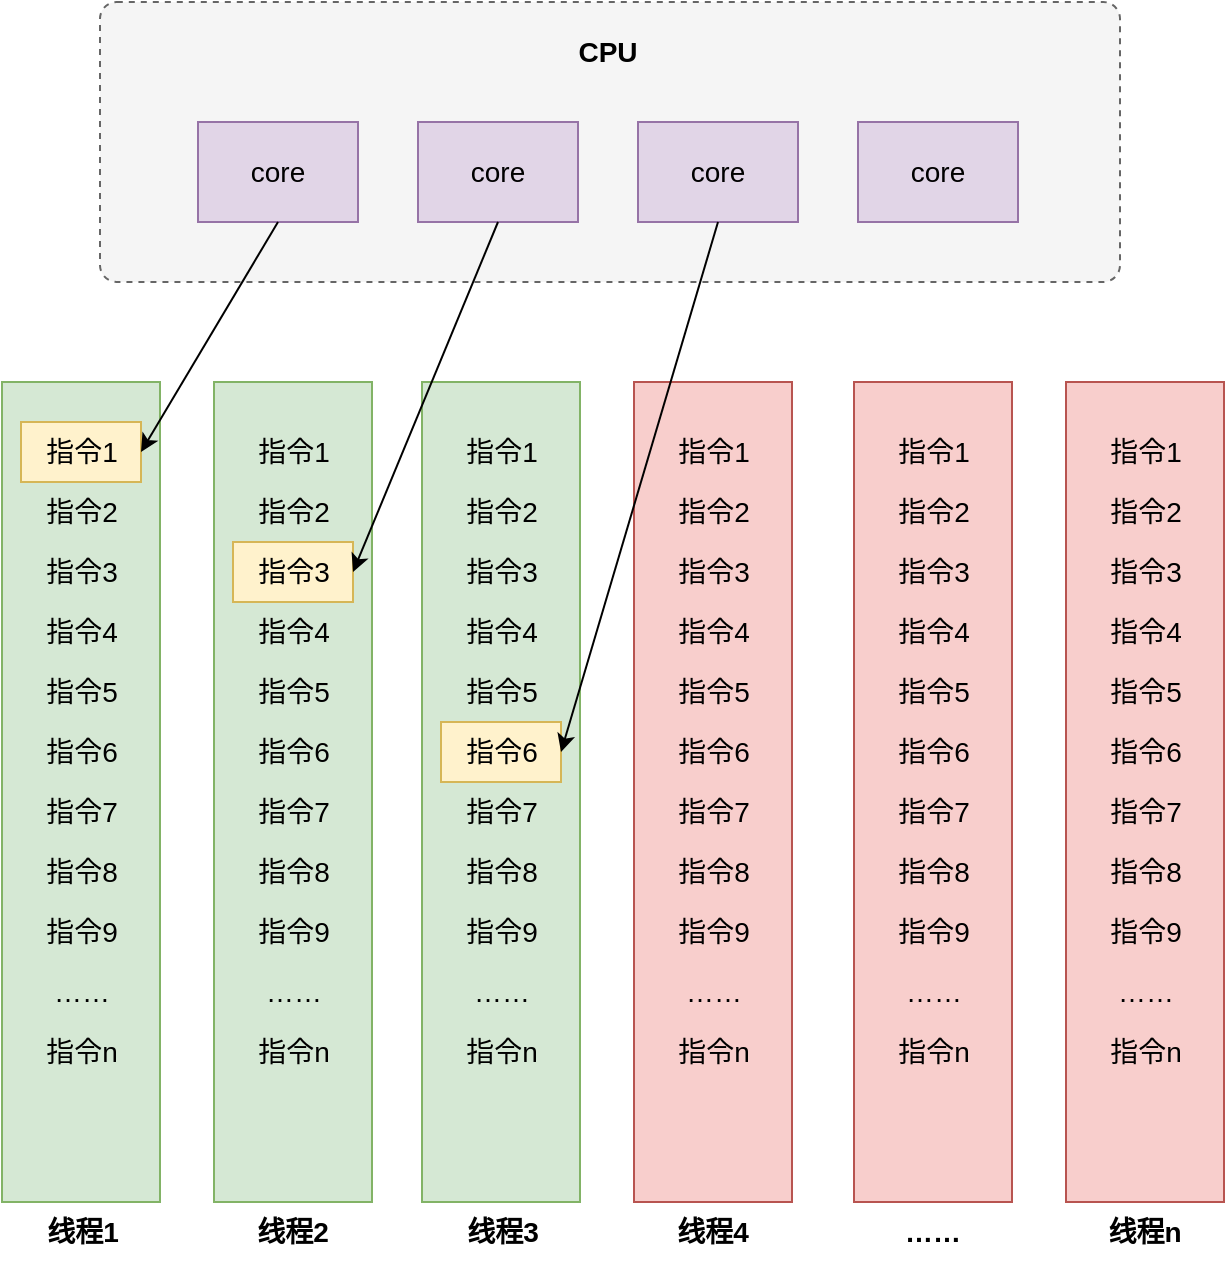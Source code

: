 <mxfile version="20.1.3" type="github">
  <diagram id="yHg9e6FnaKHltq3A6-f5" name="第 1 页">
    <mxGraphModel dx="1305" dy="781" grid="1" gridSize="10" guides="1" tooltips="1" connect="1" arrows="1" fold="1" page="1" pageScale="1" pageWidth="827" pageHeight="1169" math="0" shadow="0">
      <root>
        <mxCell id="0" />
        <mxCell id="1" parent="0" />
        <mxCell id="qmxdAk4o4CNsmubfr80v-1" value="" style="rounded=1;whiteSpace=wrap;html=1;dashed=1;arcSize=6;fillColor=#f5f5f5;fontColor=#333333;strokeColor=#666666;strokeWidth=1;" vertex="1" parent="1">
          <mxGeometry x="159" y="140" width="510" height="140" as="geometry" />
        </mxCell>
        <mxCell id="qmxdAk4o4CNsmubfr80v-2" value="&lt;font style=&quot;font-size: 14px;&quot;&gt;core&lt;/font&gt;" style="rounded=0;whiteSpace=wrap;html=1;fillColor=#e1d5e7;strokeColor=#9673a6;" vertex="1" parent="1">
          <mxGeometry x="208" y="200" width="80" height="50" as="geometry" />
        </mxCell>
        <mxCell id="qmxdAk4o4CNsmubfr80v-3" value="&lt;font style=&quot;font-size: 14px;&quot;&gt;core&lt;/font&gt;" style="rounded=0;whiteSpace=wrap;html=1;fillColor=#e1d5e7;strokeColor=#9673a6;" vertex="1" parent="1">
          <mxGeometry x="318" y="200" width="80" height="50" as="geometry" />
        </mxCell>
        <mxCell id="qmxdAk4o4CNsmubfr80v-4" value="&lt;font style=&quot;font-size: 14px;&quot;&gt;core&lt;/font&gt;" style="rounded=0;whiteSpace=wrap;html=1;fillColor=#e1d5e7;strokeColor=#9673a6;" vertex="1" parent="1">
          <mxGeometry x="428" y="200" width="80" height="50" as="geometry" />
        </mxCell>
        <mxCell id="qmxdAk4o4CNsmubfr80v-5" value="&lt;font style=&quot;font-size: 14px;&quot;&gt;core&lt;/font&gt;" style="rounded=0;whiteSpace=wrap;html=1;fillColor=#e1d5e7;strokeColor=#9673a6;" vertex="1" parent="1">
          <mxGeometry x="538" y="200" width="80" height="50" as="geometry" />
        </mxCell>
        <mxCell id="qmxdAk4o4CNsmubfr80v-6" value="CPU" style="text;html=1;strokeColor=none;fillColor=none;align=center;verticalAlign=middle;whiteSpace=wrap;rounded=0;fontSize=14;fontStyle=1" vertex="1" parent="1">
          <mxGeometry x="383" y="150" width="60" height="30" as="geometry" />
        </mxCell>
        <mxCell id="qmxdAk4o4CNsmubfr80v-7" value="" style="rounded=0;whiteSpace=wrap;html=1;fontSize=14;fillColor=#d5e8d4;strokeColor=#82b366;" vertex="1" parent="1">
          <mxGeometry x="110" y="330" width="79" height="410" as="geometry" />
        </mxCell>
        <mxCell id="qmxdAk4o4CNsmubfr80v-8" value="指令1" style="text;html=1;strokeColor=#d6b656;fillColor=#fff2cc;align=center;verticalAlign=middle;whiteSpace=wrap;rounded=0;fontSize=14;" vertex="1" parent="1">
          <mxGeometry x="119.5" y="350" width="60" height="30" as="geometry" />
        </mxCell>
        <mxCell id="qmxdAk4o4CNsmubfr80v-9" value="指令2" style="text;html=1;strokeColor=none;fillColor=none;align=center;verticalAlign=middle;whiteSpace=wrap;rounded=0;fontSize=14;" vertex="1" parent="1">
          <mxGeometry x="119.5" y="380" width="60" height="30" as="geometry" />
        </mxCell>
        <mxCell id="qmxdAk4o4CNsmubfr80v-10" value="指令3" style="text;html=1;strokeColor=none;fillColor=none;align=center;verticalAlign=middle;whiteSpace=wrap;rounded=0;fontSize=14;" vertex="1" parent="1">
          <mxGeometry x="119.5" y="410" width="60" height="30" as="geometry" />
        </mxCell>
        <mxCell id="qmxdAk4o4CNsmubfr80v-11" value="指令4" style="text;html=1;strokeColor=none;fillColor=none;align=center;verticalAlign=middle;whiteSpace=wrap;rounded=0;fontSize=14;" vertex="1" parent="1">
          <mxGeometry x="119.5" y="440" width="60" height="30" as="geometry" />
        </mxCell>
        <mxCell id="qmxdAk4o4CNsmubfr80v-12" value="指令5" style="text;html=1;strokeColor=none;fillColor=none;align=center;verticalAlign=middle;whiteSpace=wrap;rounded=0;fontSize=14;" vertex="1" parent="1">
          <mxGeometry x="119.5" y="470" width="60" height="30" as="geometry" />
        </mxCell>
        <mxCell id="qmxdAk4o4CNsmubfr80v-13" value="指令6" style="text;html=1;strokeColor=none;fillColor=none;align=center;verticalAlign=middle;whiteSpace=wrap;rounded=0;fontSize=14;" vertex="1" parent="1">
          <mxGeometry x="119.5" y="500" width="60" height="30" as="geometry" />
        </mxCell>
        <mxCell id="qmxdAk4o4CNsmubfr80v-14" value="指令7" style="text;html=1;strokeColor=none;fillColor=none;align=center;verticalAlign=middle;whiteSpace=wrap;rounded=0;fontSize=14;" vertex="1" parent="1">
          <mxGeometry x="119.5" y="530" width="60" height="30" as="geometry" />
        </mxCell>
        <mxCell id="qmxdAk4o4CNsmubfr80v-15" value="指令8" style="text;html=1;strokeColor=none;fillColor=none;align=center;verticalAlign=middle;whiteSpace=wrap;rounded=0;fontSize=14;" vertex="1" parent="1">
          <mxGeometry x="119.5" y="560" width="60" height="30" as="geometry" />
        </mxCell>
        <mxCell id="qmxdAk4o4CNsmubfr80v-16" value="指令9" style="text;html=1;strokeColor=none;fillColor=none;align=center;verticalAlign=middle;whiteSpace=wrap;rounded=0;fontSize=14;" vertex="1" parent="1">
          <mxGeometry x="119.5" y="590" width="60" height="30" as="geometry" />
        </mxCell>
        <mxCell id="qmxdAk4o4CNsmubfr80v-17" value="……" style="text;html=1;strokeColor=none;fillColor=none;align=center;verticalAlign=middle;whiteSpace=wrap;rounded=0;fontSize=14;" vertex="1" parent="1">
          <mxGeometry x="119.5" y="620" width="60" height="30" as="geometry" />
        </mxCell>
        <mxCell id="qmxdAk4o4CNsmubfr80v-18" value="指令n" style="text;html=1;strokeColor=none;fillColor=none;align=center;verticalAlign=middle;whiteSpace=wrap;rounded=0;fontSize=14;" vertex="1" parent="1">
          <mxGeometry x="119.5" y="650" width="60" height="30" as="geometry" />
        </mxCell>
        <mxCell id="qmxdAk4o4CNsmubfr80v-19" value="" style="rounded=0;whiteSpace=wrap;html=1;fontSize=14;fillColor=#d5e8d4;strokeColor=#82b366;" vertex="1" parent="1">
          <mxGeometry x="216" y="330" width="79" height="410" as="geometry" />
        </mxCell>
        <mxCell id="qmxdAk4o4CNsmubfr80v-20" value="指令1" style="text;html=1;strokeColor=none;fillColor=none;align=center;verticalAlign=middle;whiteSpace=wrap;rounded=0;fontSize=14;" vertex="1" parent="1">
          <mxGeometry x="225.5" y="350" width="60" height="30" as="geometry" />
        </mxCell>
        <mxCell id="qmxdAk4o4CNsmubfr80v-21" value="指令2" style="text;html=1;strokeColor=none;fillColor=none;align=center;verticalAlign=middle;whiteSpace=wrap;rounded=0;fontSize=14;" vertex="1" parent="1">
          <mxGeometry x="225.5" y="380" width="60" height="30" as="geometry" />
        </mxCell>
        <mxCell id="qmxdAk4o4CNsmubfr80v-22" value="指令3" style="text;html=1;strokeColor=#d6b656;fillColor=#fff2cc;align=center;verticalAlign=middle;whiteSpace=wrap;rounded=0;fontSize=14;" vertex="1" parent="1">
          <mxGeometry x="225.5" y="410" width="60" height="30" as="geometry" />
        </mxCell>
        <mxCell id="qmxdAk4o4CNsmubfr80v-23" value="指令4" style="text;html=1;strokeColor=none;fillColor=none;align=center;verticalAlign=middle;whiteSpace=wrap;rounded=0;fontSize=14;" vertex="1" parent="1">
          <mxGeometry x="225.5" y="440" width="60" height="30" as="geometry" />
        </mxCell>
        <mxCell id="qmxdAk4o4CNsmubfr80v-24" value="指令5" style="text;html=1;strokeColor=none;fillColor=none;align=center;verticalAlign=middle;whiteSpace=wrap;rounded=0;fontSize=14;" vertex="1" parent="1">
          <mxGeometry x="225.5" y="470" width="60" height="30" as="geometry" />
        </mxCell>
        <mxCell id="qmxdAk4o4CNsmubfr80v-25" value="指令6" style="text;html=1;strokeColor=none;fillColor=none;align=center;verticalAlign=middle;whiteSpace=wrap;rounded=0;fontSize=14;" vertex="1" parent="1">
          <mxGeometry x="225.5" y="500" width="60" height="30" as="geometry" />
        </mxCell>
        <mxCell id="qmxdAk4o4CNsmubfr80v-26" value="指令7" style="text;html=1;strokeColor=none;fillColor=none;align=center;verticalAlign=middle;whiteSpace=wrap;rounded=0;fontSize=14;" vertex="1" parent="1">
          <mxGeometry x="225.5" y="530" width="60" height="30" as="geometry" />
        </mxCell>
        <mxCell id="qmxdAk4o4CNsmubfr80v-27" value="指令8" style="text;html=1;strokeColor=none;fillColor=none;align=center;verticalAlign=middle;whiteSpace=wrap;rounded=0;fontSize=14;" vertex="1" parent="1">
          <mxGeometry x="225.5" y="560" width="60" height="30" as="geometry" />
        </mxCell>
        <mxCell id="qmxdAk4o4CNsmubfr80v-28" value="指令9" style="text;html=1;strokeColor=none;fillColor=none;align=center;verticalAlign=middle;whiteSpace=wrap;rounded=0;fontSize=14;" vertex="1" parent="1">
          <mxGeometry x="225.5" y="590" width="60" height="30" as="geometry" />
        </mxCell>
        <mxCell id="qmxdAk4o4CNsmubfr80v-29" value="……" style="text;html=1;strokeColor=none;fillColor=none;align=center;verticalAlign=middle;whiteSpace=wrap;rounded=0;fontSize=14;" vertex="1" parent="1">
          <mxGeometry x="225.5" y="620" width="60" height="30" as="geometry" />
        </mxCell>
        <mxCell id="qmxdAk4o4CNsmubfr80v-30" value="指令n" style="text;html=1;strokeColor=none;fillColor=none;align=center;verticalAlign=middle;whiteSpace=wrap;rounded=0;fontSize=14;" vertex="1" parent="1">
          <mxGeometry x="225.5" y="650" width="60" height="30" as="geometry" />
        </mxCell>
        <mxCell id="qmxdAk4o4CNsmubfr80v-31" value="" style="rounded=0;whiteSpace=wrap;html=1;fontSize=14;fillColor=#d5e8d4;strokeColor=#82b366;" vertex="1" parent="1">
          <mxGeometry x="320" y="330" width="79" height="410" as="geometry" />
        </mxCell>
        <mxCell id="qmxdAk4o4CNsmubfr80v-32" value="指令1" style="text;html=1;strokeColor=none;fillColor=none;align=center;verticalAlign=middle;whiteSpace=wrap;rounded=0;fontSize=14;" vertex="1" parent="1">
          <mxGeometry x="329.5" y="350" width="60" height="30" as="geometry" />
        </mxCell>
        <mxCell id="qmxdAk4o4CNsmubfr80v-33" value="指令2" style="text;html=1;strokeColor=none;fillColor=none;align=center;verticalAlign=middle;whiteSpace=wrap;rounded=0;fontSize=14;" vertex="1" parent="1">
          <mxGeometry x="329.5" y="380" width="60" height="30" as="geometry" />
        </mxCell>
        <mxCell id="qmxdAk4o4CNsmubfr80v-34" value="指令3" style="text;html=1;strokeColor=none;fillColor=none;align=center;verticalAlign=middle;whiteSpace=wrap;rounded=0;fontSize=14;" vertex="1" parent="1">
          <mxGeometry x="329.5" y="410" width="60" height="30" as="geometry" />
        </mxCell>
        <mxCell id="qmxdAk4o4CNsmubfr80v-35" value="指令4" style="text;html=1;strokeColor=none;fillColor=none;align=center;verticalAlign=middle;whiteSpace=wrap;rounded=0;fontSize=14;" vertex="1" parent="1">
          <mxGeometry x="329.5" y="440" width="60" height="30" as="geometry" />
        </mxCell>
        <mxCell id="qmxdAk4o4CNsmubfr80v-36" value="指令5" style="text;html=1;strokeColor=none;fillColor=none;align=center;verticalAlign=middle;whiteSpace=wrap;rounded=0;fontSize=14;" vertex="1" parent="1">
          <mxGeometry x="329.5" y="470" width="60" height="30" as="geometry" />
        </mxCell>
        <mxCell id="qmxdAk4o4CNsmubfr80v-37" value="指令6" style="text;html=1;strokeColor=#d6b656;fillColor=#fff2cc;align=center;verticalAlign=middle;whiteSpace=wrap;rounded=0;fontSize=14;" vertex="1" parent="1">
          <mxGeometry x="329.5" y="500" width="60" height="30" as="geometry" />
        </mxCell>
        <mxCell id="qmxdAk4o4CNsmubfr80v-38" value="指令7" style="text;html=1;strokeColor=none;fillColor=none;align=center;verticalAlign=middle;whiteSpace=wrap;rounded=0;fontSize=14;" vertex="1" parent="1">
          <mxGeometry x="329.5" y="530" width="60" height="30" as="geometry" />
        </mxCell>
        <mxCell id="qmxdAk4o4CNsmubfr80v-39" value="指令8" style="text;html=1;strokeColor=none;fillColor=none;align=center;verticalAlign=middle;whiteSpace=wrap;rounded=0;fontSize=14;" vertex="1" parent="1">
          <mxGeometry x="329.5" y="560" width="60" height="30" as="geometry" />
        </mxCell>
        <mxCell id="qmxdAk4o4CNsmubfr80v-40" value="指令9" style="text;html=1;strokeColor=none;fillColor=none;align=center;verticalAlign=middle;whiteSpace=wrap;rounded=0;fontSize=14;" vertex="1" parent="1">
          <mxGeometry x="329.5" y="590" width="60" height="30" as="geometry" />
        </mxCell>
        <mxCell id="qmxdAk4o4CNsmubfr80v-41" value="……" style="text;html=1;strokeColor=none;fillColor=none;align=center;verticalAlign=middle;whiteSpace=wrap;rounded=0;fontSize=14;" vertex="1" parent="1">
          <mxGeometry x="329.5" y="620" width="60" height="30" as="geometry" />
        </mxCell>
        <mxCell id="qmxdAk4o4CNsmubfr80v-42" value="指令n" style="text;html=1;strokeColor=none;fillColor=none;align=center;verticalAlign=middle;whiteSpace=wrap;rounded=0;fontSize=14;" vertex="1" parent="1">
          <mxGeometry x="329.5" y="650" width="60" height="30" as="geometry" />
        </mxCell>
        <mxCell id="qmxdAk4o4CNsmubfr80v-43" value="" style="rounded=0;whiteSpace=wrap;html=1;fontSize=14;fillColor=#f8cecc;strokeColor=#b85450;" vertex="1" parent="1">
          <mxGeometry x="426" y="330" width="79" height="410" as="geometry" />
        </mxCell>
        <mxCell id="qmxdAk4o4CNsmubfr80v-44" value="指令1" style="text;html=1;strokeColor=none;fillColor=none;align=center;verticalAlign=middle;whiteSpace=wrap;rounded=0;fontSize=14;" vertex="1" parent="1">
          <mxGeometry x="435.5" y="350" width="60" height="30" as="geometry" />
        </mxCell>
        <mxCell id="qmxdAk4o4CNsmubfr80v-45" value="指令2" style="text;html=1;strokeColor=none;fillColor=none;align=center;verticalAlign=middle;whiteSpace=wrap;rounded=0;fontSize=14;" vertex="1" parent="1">
          <mxGeometry x="435.5" y="380" width="60" height="30" as="geometry" />
        </mxCell>
        <mxCell id="qmxdAk4o4CNsmubfr80v-46" value="指令3" style="text;html=1;strokeColor=none;fillColor=none;align=center;verticalAlign=middle;whiteSpace=wrap;rounded=0;fontSize=14;" vertex="1" parent="1">
          <mxGeometry x="435.5" y="410" width="60" height="30" as="geometry" />
        </mxCell>
        <mxCell id="qmxdAk4o4CNsmubfr80v-47" value="指令4" style="text;html=1;strokeColor=none;fillColor=none;align=center;verticalAlign=middle;whiteSpace=wrap;rounded=0;fontSize=14;" vertex="1" parent="1">
          <mxGeometry x="435.5" y="440" width="60" height="30" as="geometry" />
        </mxCell>
        <mxCell id="qmxdAk4o4CNsmubfr80v-48" value="指令5" style="text;html=1;strokeColor=none;fillColor=none;align=center;verticalAlign=middle;whiteSpace=wrap;rounded=0;fontSize=14;" vertex="1" parent="1">
          <mxGeometry x="435.5" y="470" width="60" height="30" as="geometry" />
        </mxCell>
        <mxCell id="qmxdAk4o4CNsmubfr80v-49" value="指令6" style="text;html=1;strokeColor=none;fillColor=none;align=center;verticalAlign=middle;whiteSpace=wrap;rounded=0;fontSize=14;" vertex="1" parent="1">
          <mxGeometry x="435.5" y="500" width="60" height="30" as="geometry" />
        </mxCell>
        <mxCell id="qmxdAk4o4CNsmubfr80v-50" value="指令7" style="text;html=1;strokeColor=none;fillColor=none;align=center;verticalAlign=middle;whiteSpace=wrap;rounded=0;fontSize=14;" vertex="1" parent="1">
          <mxGeometry x="435.5" y="530" width="60" height="30" as="geometry" />
        </mxCell>
        <mxCell id="qmxdAk4o4CNsmubfr80v-51" value="指令8" style="text;html=1;strokeColor=none;fillColor=none;align=center;verticalAlign=middle;whiteSpace=wrap;rounded=0;fontSize=14;" vertex="1" parent="1">
          <mxGeometry x="435.5" y="560" width="60" height="30" as="geometry" />
        </mxCell>
        <mxCell id="qmxdAk4o4CNsmubfr80v-52" value="指令9" style="text;html=1;strokeColor=none;fillColor=none;align=center;verticalAlign=middle;whiteSpace=wrap;rounded=0;fontSize=14;" vertex="1" parent="1">
          <mxGeometry x="435.5" y="590" width="60" height="30" as="geometry" />
        </mxCell>
        <mxCell id="qmxdAk4o4CNsmubfr80v-53" value="……" style="text;html=1;strokeColor=none;fillColor=none;align=center;verticalAlign=middle;whiteSpace=wrap;rounded=0;fontSize=14;" vertex="1" parent="1">
          <mxGeometry x="435.5" y="620" width="60" height="30" as="geometry" />
        </mxCell>
        <mxCell id="qmxdAk4o4CNsmubfr80v-54" value="指令n" style="text;html=1;strokeColor=none;fillColor=none;align=center;verticalAlign=middle;whiteSpace=wrap;rounded=0;fontSize=14;" vertex="1" parent="1">
          <mxGeometry x="435.5" y="650" width="60" height="30" as="geometry" />
        </mxCell>
        <mxCell id="qmxdAk4o4CNsmubfr80v-55" value="" style="rounded=0;whiteSpace=wrap;html=1;fontSize=14;fillColor=#f8cecc;strokeColor=#b85450;" vertex="1" parent="1">
          <mxGeometry x="536" y="330" width="79" height="410" as="geometry" />
        </mxCell>
        <mxCell id="qmxdAk4o4CNsmubfr80v-56" value="指令1" style="text;html=1;strokeColor=none;fillColor=none;align=center;verticalAlign=middle;whiteSpace=wrap;rounded=0;fontSize=14;" vertex="1" parent="1">
          <mxGeometry x="545.5" y="350" width="60" height="30" as="geometry" />
        </mxCell>
        <mxCell id="qmxdAk4o4CNsmubfr80v-57" value="指令2" style="text;html=1;strokeColor=none;fillColor=none;align=center;verticalAlign=middle;whiteSpace=wrap;rounded=0;fontSize=14;" vertex="1" parent="1">
          <mxGeometry x="545.5" y="380" width="60" height="30" as="geometry" />
        </mxCell>
        <mxCell id="qmxdAk4o4CNsmubfr80v-58" value="指令3" style="text;html=1;strokeColor=none;fillColor=none;align=center;verticalAlign=middle;whiteSpace=wrap;rounded=0;fontSize=14;" vertex="1" parent="1">
          <mxGeometry x="545.5" y="410" width="60" height="30" as="geometry" />
        </mxCell>
        <mxCell id="qmxdAk4o4CNsmubfr80v-59" value="指令4" style="text;html=1;strokeColor=none;fillColor=none;align=center;verticalAlign=middle;whiteSpace=wrap;rounded=0;fontSize=14;" vertex="1" parent="1">
          <mxGeometry x="545.5" y="440" width="60" height="30" as="geometry" />
        </mxCell>
        <mxCell id="qmxdAk4o4CNsmubfr80v-60" value="指令5" style="text;html=1;strokeColor=none;fillColor=none;align=center;verticalAlign=middle;whiteSpace=wrap;rounded=0;fontSize=14;" vertex="1" parent="1">
          <mxGeometry x="545.5" y="470" width="60" height="30" as="geometry" />
        </mxCell>
        <mxCell id="qmxdAk4o4CNsmubfr80v-61" value="指令6" style="text;html=1;strokeColor=none;fillColor=none;align=center;verticalAlign=middle;whiteSpace=wrap;rounded=0;fontSize=14;" vertex="1" parent="1">
          <mxGeometry x="545.5" y="500" width="60" height="30" as="geometry" />
        </mxCell>
        <mxCell id="qmxdAk4o4CNsmubfr80v-62" value="指令7" style="text;html=1;strokeColor=none;fillColor=none;align=center;verticalAlign=middle;whiteSpace=wrap;rounded=0;fontSize=14;" vertex="1" parent="1">
          <mxGeometry x="545.5" y="530" width="60" height="30" as="geometry" />
        </mxCell>
        <mxCell id="qmxdAk4o4CNsmubfr80v-63" value="指令8" style="text;html=1;strokeColor=none;fillColor=none;align=center;verticalAlign=middle;whiteSpace=wrap;rounded=0;fontSize=14;" vertex="1" parent="1">
          <mxGeometry x="545.5" y="560" width="60" height="30" as="geometry" />
        </mxCell>
        <mxCell id="qmxdAk4o4CNsmubfr80v-64" value="指令9" style="text;html=1;strokeColor=none;fillColor=none;align=center;verticalAlign=middle;whiteSpace=wrap;rounded=0;fontSize=14;" vertex="1" parent="1">
          <mxGeometry x="545.5" y="590" width="60" height="30" as="geometry" />
        </mxCell>
        <mxCell id="qmxdAk4o4CNsmubfr80v-65" value="……" style="text;html=1;strokeColor=none;fillColor=none;align=center;verticalAlign=middle;whiteSpace=wrap;rounded=0;fontSize=14;" vertex="1" parent="1">
          <mxGeometry x="545.5" y="620" width="60" height="30" as="geometry" />
        </mxCell>
        <mxCell id="qmxdAk4o4CNsmubfr80v-66" value="指令n" style="text;html=1;strokeColor=none;fillColor=none;align=center;verticalAlign=middle;whiteSpace=wrap;rounded=0;fontSize=14;" vertex="1" parent="1">
          <mxGeometry x="545.5" y="650" width="60" height="30" as="geometry" />
        </mxCell>
        <mxCell id="qmxdAk4o4CNsmubfr80v-67" value="" style="rounded=0;whiteSpace=wrap;html=1;fontSize=14;fillColor=#f8cecc;strokeColor=#b85450;" vertex="1" parent="1">
          <mxGeometry x="642" y="330" width="79" height="410" as="geometry" />
        </mxCell>
        <mxCell id="qmxdAk4o4CNsmubfr80v-68" value="指令1" style="text;html=1;strokeColor=none;fillColor=none;align=center;verticalAlign=middle;whiteSpace=wrap;rounded=0;fontSize=14;" vertex="1" parent="1">
          <mxGeometry x="651.5" y="350" width="60" height="30" as="geometry" />
        </mxCell>
        <mxCell id="qmxdAk4o4CNsmubfr80v-69" value="指令2" style="text;html=1;strokeColor=none;fillColor=none;align=center;verticalAlign=middle;whiteSpace=wrap;rounded=0;fontSize=14;" vertex="1" parent="1">
          <mxGeometry x="651.5" y="380" width="60" height="30" as="geometry" />
        </mxCell>
        <mxCell id="qmxdAk4o4CNsmubfr80v-70" value="指令3" style="text;html=1;strokeColor=none;fillColor=none;align=center;verticalAlign=middle;whiteSpace=wrap;rounded=0;fontSize=14;" vertex="1" parent="1">
          <mxGeometry x="651.5" y="410" width="60" height="30" as="geometry" />
        </mxCell>
        <mxCell id="qmxdAk4o4CNsmubfr80v-71" value="指令4" style="text;html=1;strokeColor=none;fillColor=none;align=center;verticalAlign=middle;whiteSpace=wrap;rounded=0;fontSize=14;" vertex="1" parent="1">
          <mxGeometry x="651.5" y="440" width="60" height="30" as="geometry" />
        </mxCell>
        <mxCell id="qmxdAk4o4CNsmubfr80v-72" value="指令5" style="text;html=1;strokeColor=none;fillColor=none;align=center;verticalAlign=middle;whiteSpace=wrap;rounded=0;fontSize=14;" vertex="1" parent="1">
          <mxGeometry x="651.5" y="470" width="60" height="30" as="geometry" />
        </mxCell>
        <mxCell id="qmxdAk4o4CNsmubfr80v-73" value="指令6" style="text;html=1;strokeColor=none;fillColor=none;align=center;verticalAlign=middle;whiteSpace=wrap;rounded=0;fontSize=14;" vertex="1" parent="1">
          <mxGeometry x="651.5" y="500" width="60" height="30" as="geometry" />
        </mxCell>
        <mxCell id="qmxdAk4o4CNsmubfr80v-74" value="指令7" style="text;html=1;strokeColor=none;fillColor=none;align=center;verticalAlign=middle;whiteSpace=wrap;rounded=0;fontSize=14;" vertex="1" parent="1">
          <mxGeometry x="651.5" y="530" width="60" height="30" as="geometry" />
        </mxCell>
        <mxCell id="qmxdAk4o4CNsmubfr80v-75" value="指令8" style="text;html=1;strokeColor=none;fillColor=none;align=center;verticalAlign=middle;whiteSpace=wrap;rounded=0;fontSize=14;" vertex="1" parent="1">
          <mxGeometry x="651.5" y="560" width="60" height="30" as="geometry" />
        </mxCell>
        <mxCell id="qmxdAk4o4CNsmubfr80v-76" value="指令9" style="text;html=1;strokeColor=none;fillColor=none;align=center;verticalAlign=middle;whiteSpace=wrap;rounded=0;fontSize=14;" vertex="1" parent="1">
          <mxGeometry x="651.5" y="590" width="60" height="30" as="geometry" />
        </mxCell>
        <mxCell id="qmxdAk4o4CNsmubfr80v-77" value="……" style="text;html=1;strokeColor=none;fillColor=none;align=center;verticalAlign=middle;whiteSpace=wrap;rounded=0;fontSize=14;" vertex="1" parent="1">
          <mxGeometry x="651.5" y="620" width="60" height="30" as="geometry" />
        </mxCell>
        <mxCell id="qmxdAk4o4CNsmubfr80v-78" value="指令n" style="text;html=1;strokeColor=none;fillColor=none;align=center;verticalAlign=middle;whiteSpace=wrap;rounded=0;fontSize=14;" vertex="1" parent="1">
          <mxGeometry x="651.5" y="650" width="60" height="30" as="geometry" />
        </mxCell>
        <mxCell id="qmxdAk4o4CNsmubfr80v-79" value="" style="endArrow=classic;html=1;rounded=0;fontSize=14;exitX=0.5;exitY=1;exitDx=0;exitDy=0;entryX=1;entryY=0.5;entryDx=0;entryDy=0;" edge="1" parent="1" source="qmxdAk4o4CNsmubfr80v-2" target="qmxdAk4o4CNsmubfr80v-8">
          <mxGeometry width="50" height="50" relative="1" as="geometry">
            <mxPoint x="290" y="320" as="sourcePoint" />
            <mxPoint x="340" y="270" as="targetPoint" />
          </mxGeometry>
        </mxCell>
        <mxCell id="qmxdAk4o4CNsmubfr80v-80" value="" style="endArrow=classic;html=1;rounded=0;fontSize=14;exitX=0.5;exitY=1;exitDx=0;exitDy=0;entryX=1;entryY=0.5;entryDx=0;entryDy=0;" edge="1" parent="1" source="qmxdAk4o4CNsmubfr80v-3" target="qmxdAk4o4CNsmubfr80v-22">
          <mxGeometry width="50" height="50" relative="1" as="geometry">
            <mxPoint x="259" y="220" as="sourcePoint" />
            <mxPoint x="159.5" y="360" as="targetPoint" />
          </mxGeometry>
        </mxCell>
        <mxCell id="qmxdAk4o4CNsmubfr80v-81" value="" style="endArrow=classic;html=1;rounded=0;fontSize=14;exitX=0.5;exitY=1;exitDx=0;exitDy=0;entryX=1;entryY=0.5;entryDx=0;entryDy=0;" edge="1" parent="1" source="qmxdAk4o4CNsmubfr80v-4" target="qmxdAk4o4CNsmubfr80v-37">
          <mxGeometry width="50" height="50" relative="1" as="geometry">
            <mxPoint x="369" y="220" as="sourcePoint" />
            <mxPoint x="295.5" y="435" as="targetPoint" />
          </mxGeometry>
        </mxCell>
        <mxCell id="qmxdAk4o4CNsmubfr80v-86" value="线程1" style="text;html=1;strokeColor=none;fillColor=none;align=center;verticalAlign=middle;whiteSpace=wrap;rounded=0;fontSize=14;fontStyle=1" vertex="1" parent="1">
          <mxGeometry x="119.5" y="740" width="60.5" height="30" as="geometry" />
        </mxCell>
        <mxCell id="qmxdAk4o4CNsmubfr80v-87" value="线程2" style="text;html=1;strokeColor=none;fillColor=none;align=center;verticalAlign=middle;whiteSpace=wrap;rounded=0;fontSize=14;fontStyle=1" vertex="1" parent="1">
          <mxGeometry x="225" y="740" width="60.5" height="30" as="geometry" />
        </mxCell>
        <mxCell id="qmxdAk4o4CNsmubfr80v-88" value="线程3" style="text;html=1;strokeColor=none;fillColor=none;align=center;verticalAlign=middle;whiteSpace=wrap;rounded=0;fontSize=14;fontStyle=1" vertex="1" parent="1">
          <mxGeometry x="329.5" y="740" width="60.5" height="30" as="geometry" />
        </mxCell>
        <mxCell id="qmxdAk4o4CNsmubfr80v-89" value="线程4" style="text;html=1;strokeColor=none;fillColor=none;align=center;verticalAlign=middle;whiteSpace=wrap;rounded=0;fontSize=14;fontStyle=1" vertex="1" parent="1">
          <mxGeometry x="435" y="740" width="60.5" height="30" as="geometry" />
        </mxCell>
        <mxCell id="qmxdAk4o4CNsmubfr80v-90" value="……" style="text;html=1;strokeColor=none;fillColor=none;align=center;verticalAlign=middle;whiteSpace=wrap;rounded=0;fontSize=14;fontStyle=1" vertex="1" parent="1">
          <mxGeometry x="545" y="740" width="60.5" height="30" as="geometry" />
        </mxCell>
        <mxCell id="qmxdAk4o4CNsmubfr80v-91" value="线程n" style="text;html=1;strokeColor=none;fillColor=none;align=center;verticalAlign=middle;whiteSpace=wrap;rounded=0;fontSize=14;fontStyle=1" vertex="1" parent="1">
          <mxGeometry x="651" y="740" width="60.5" height="30" as="geometry" />
        </mxCell>
      </root>
    </mxGraphModel>
  </diagram>
</mxfile>
